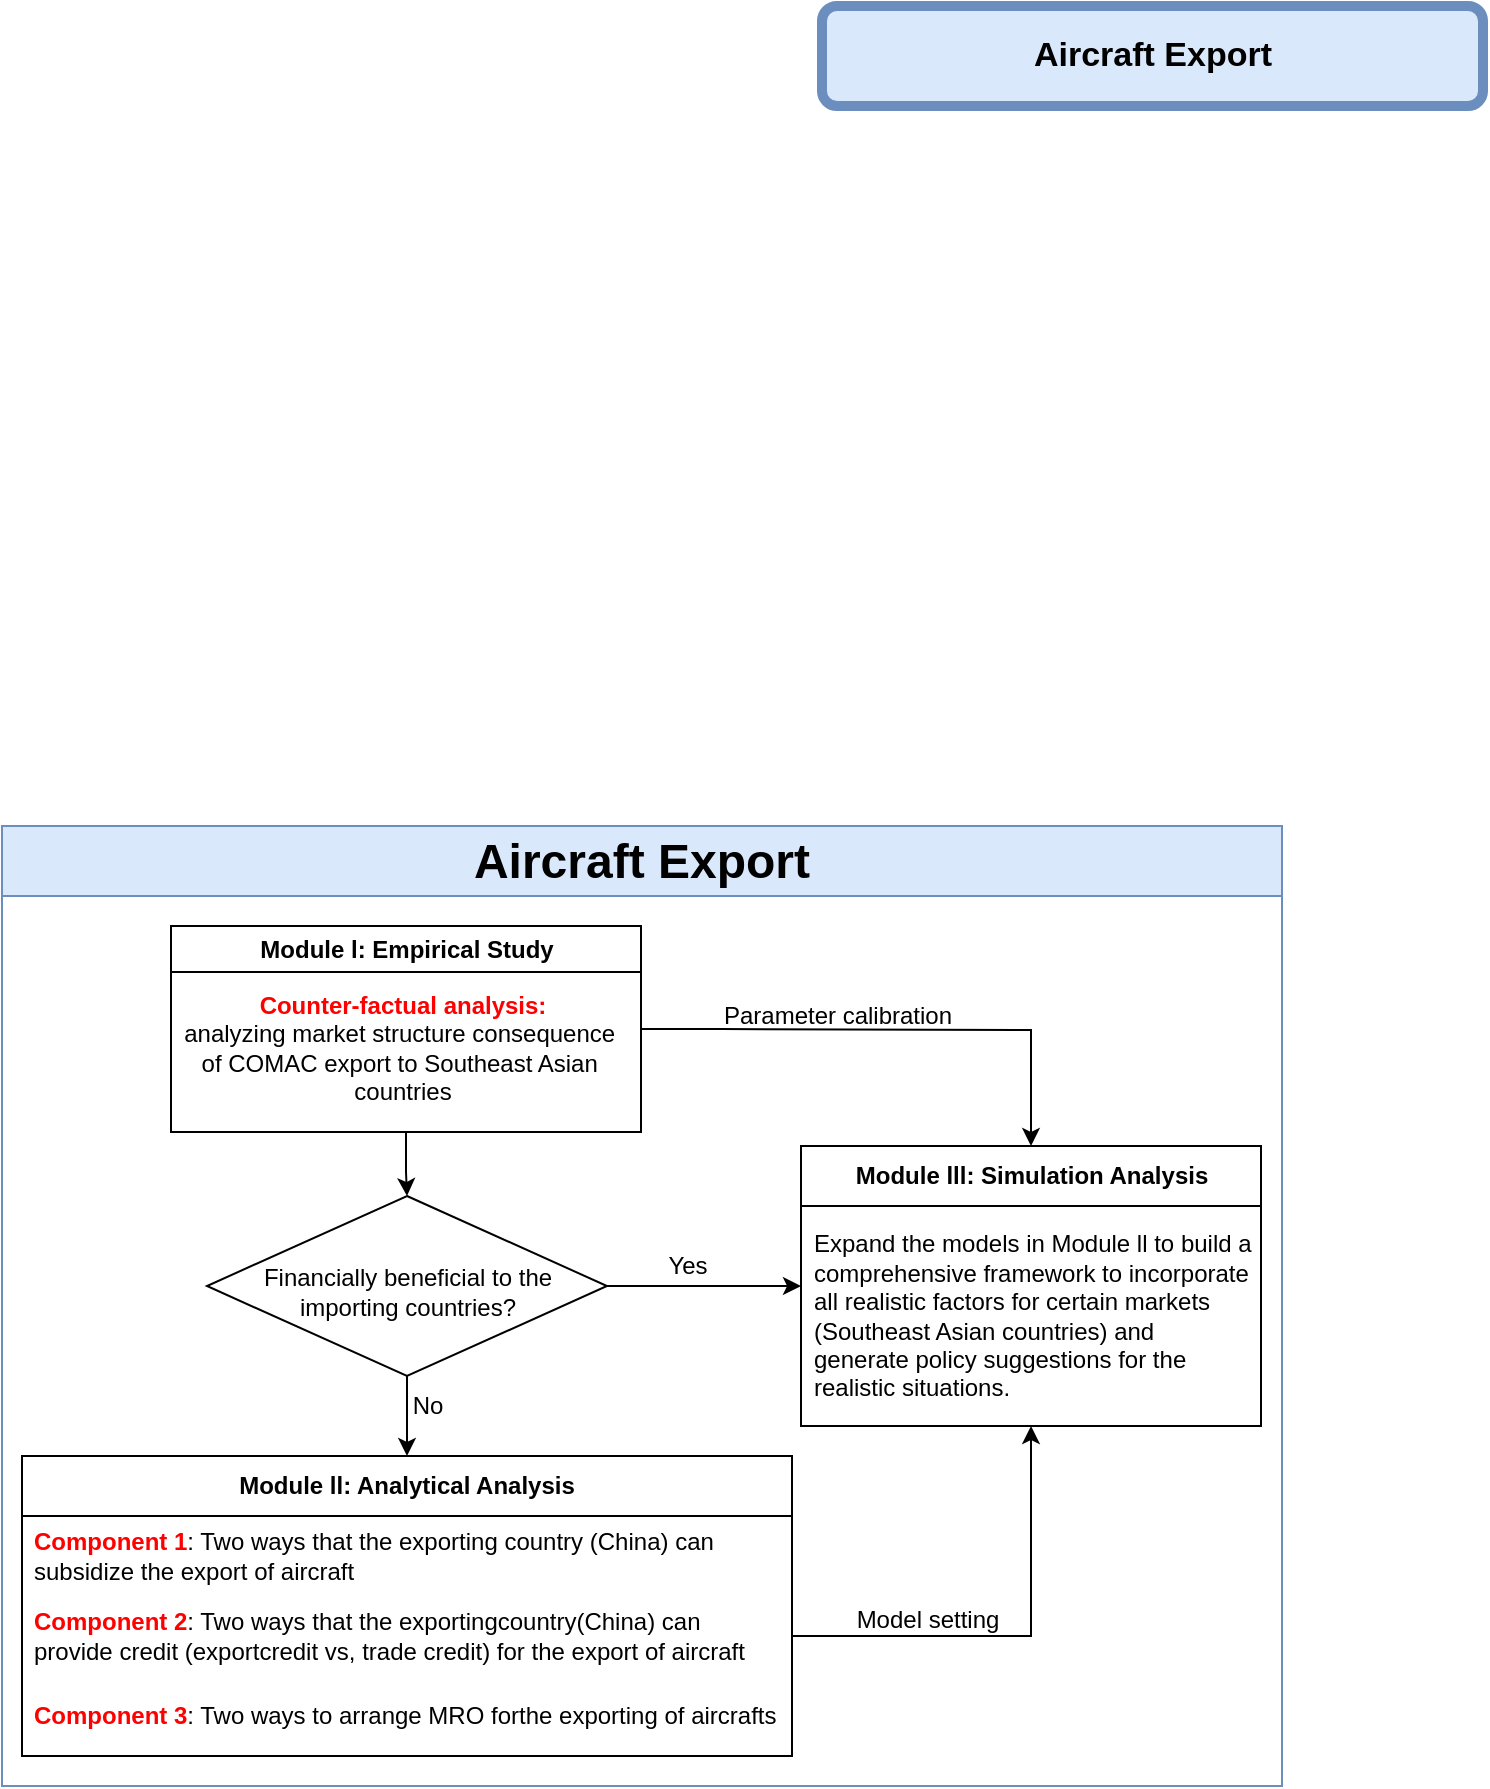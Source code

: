 <mxfile version="25.0.3">
  <diagram name="Page-1" id="bUY8VZHTXtS8tpVRDV9Z">
    <mxGraphModel dx="2284" dy="1919" grid="1" gridSize="10" guides="1" tooltips="1" connect="1" arrows="1" fold="1" page="1" pageScale="1" pageWidth="850" pageHeight="1100" math="0" shadow="0">
      <root>
        <mxCell id="0" />
        <mxCell id="1" parent="0" />
        <mxCell id="ihivDM0cx8v0_Tw8rfpg-1" style="edgeStyle=orthogonalEdgeStyle;rounded=0;orthogonalLoop=1;jettySize=auto;html=1;entryX=0.5;entryY=0;entryDx=0;entryDy=0;" edge="1" parent="1" source="ihivDM0cx8v0_Tw8rfpg-2" target="ihivDM0cx8v0_Tw8rfpg-5">
          <mxGeometry relative="1" as="geometry" />
        </mxCell>
        <mxCell id="ihivDM0cx8v0_Tw8rfpg-2" value="Module l: Empirical Study" style="swimlane;whiteSpace=wrap;html=1;" vertex="1" parent="1">
          <mxGeometry x="-615.5" y="160" width="235" height="103" as="geometry" />
        </mxCell>
        <mxCell id="ihivDM0cx8v0_Tw8rfpg-3" value="&lt;b&gt;&lt;font color=&quot;#ff0000&quot;&gt;Counter-factual analysis:&lt;/font&gt;&lt;/b&gt;&lt;div&gt;analyzing market structure consequence&amp;nbsp;&lt;/div&gt;&lt;div&gt;of&amp;nbsp;&lt;span style=&quot;background-color: initial;&quot;&gt;COMAC export to Southeast Asian&amp;nbsp;&lt;/span&gt;&lt;/div&gt;&lt;div&gt;&lt;span style=&quot;background-color: initial;&quot;&gt;countries&lt;/span&gt;&lt;/div&gt;" style="text;html=1;align=center;verticalAlign=middle;resizable=0;points=[];autosize=1;strokeColor=none;fillColor=none;" vertex="1" parent="ihivDM0cx8v0_Tw8rfpg-2">
          <mxGeometry x="-5" y="26" width="240" height="70" as="geometry" />
        </mxCell>
        <mxCell id="ihivDM0cx8v0_Tw8rfpg-4" style="edgeStyle=orthogonalEdgeStyle;rounded=0;orthogonalLoop=1;jettySize=auto;html=1;entryX=0.5;entryY=0;entryDx=0;entryDy=0;" edge="1" parent="1" source="ihivDM0cx8v0_Tw8rfpg-5" target="ihivDM0cx8v0_Tw8rfpg-7">
          <mxGeometry relative="1" as="geometry" />
        </mxCell>
        <mxCell id="ihivDM0cx8v0_Tw8rfpg-5" value="" style="rhombus;whiteSpace=wrap;html=1;" vertex="1" parent="1">
          <mxGeometry x="-597.5" y="295" width="200" height="90" as="geometry" />
        </mxCell>
        <mxCell id="ihivDM0cx8v0_Tw8rfpg-6" value="Financially beneficial to the importing countries?" style="text;html=1;align=center;verticalAlign=middle;whiteSpace=wrap;rounded=0;" vertex="1" parent="1">
          <mxGeometry x="-592.5" y="318" width="190" height="50" as="geometry" />
        </mxCell>
        <mxCell id="ihivDM0cx8v0_Tw8rfpg-7" value="&lt;b&gt;Module ll: Analytical Analysis&lt;/b&gt;" style="swimlane;fontStyle=0;childLayout=stackLayout;horizontal=1;startSize=30;horizontalStack=0;resizeParent=1;resizeParentMax=0;resizeLast=0;collapsible=1;marginBottom=0;whiteSpace=wrap;html=1;" vertex="1" parent="1">
          <mxGeometry x="-690" y="425" width="385" height="150" as="geometry" />
        </mxCell>
        <mxCell id="ihivDM0cx8v0_Tw8rfpg-8" value="&lt;b&gt;&lt;font color=&quot;#ff0000&quot;&gt;Component 1&lt;/font&gt;&lt;/b&gt;: Two ways that the exporting country (China) can subsidize the export of aircraft" style="text;strokeColor=none;fillColor=none;align=left;verticalAlign=middle;spacingLeft=4;spacingRight=4;overflow=hidden;points=[[0,0.5],[1,0.5]];portConstraint=eastwest;rotatable=0;whiteSpace=wrap;html=1;" vertex="1" parent="ihivDM0cx8v0_Tw8rfpg-7">
          <mxGeometry y="30" width="385" height="40" as="geometry" />
        </mxCell>
        <mxCell id="ihivDM0cx8v0_Tw8rfpg-9" value="&lt;b&gt;&lt;font color=&quot;#ff0000&quot;&gt;Component 2&lt;/font&gt;&lt;/b&gt;: Two ways that the exportingcountry(China) can provide credit (exportcredit vs, trade credit) for the export of aircraft" style="text;strokeColor=none;fillColor=none;align=left;verticalAlign=middle;spacingLeft=4;spacingRight=4;overflow=hidden;points=[[0,0.5],[1,0.5]];portConstraint=eastwest;rotatable=0;whiteSpace=wrap;html=1;" vertex="1" parent="ihivDM0cx8v0_Tw8rfpg-7">
          <mxGeometry y="70" width="385" height="40" as="geometry" />
        </mxCell>
        <mxCell id="ihivDM0cx8v0_Tw8rfpg-10" value="&lt;b&gt;&lt;font color=&quot;#ff0000&quot;&gt;Component 3&lt;/font&gt;&lt;/b&gt;: Two ways to arrange MRO forthe exporting of aircrafts" style="text;strokeColor=none;fillColor=none;align=left;verticalAlign=middle;spacingLeft=4;spacingRight=4;overflow=hidden;points=[[0,0.5],[1,0.5]];portConstraint=eastwest;rotatable=0;whiteSpace=wrap;html=1;" vertex="1" parent="ihivDM0cx8v0_Tw8rfpg-7">
          <mxGeometry y="110" width="385" height="40" as="geometry" />
        </mxCell>
        <mxCell id="ihivDM0cx8v0_Tw8rfpg-11" value="No" style="text;html=1;align=center;verticalAlign=middle;whiteSpace=wrap;rounded=0;" vertex="1" parent="1">
          <mxGeometry x="-517.5" y="385" width="60" height="30" as="geometry" />
        </mxCell>
        <mxCell id="ihivDM0cx8v0_Tw8rfpg-12" style="edgeStyle=orthogonalEdgeStyle;rounded=0;orthogonalLoop=1;jettySize=auto;html=1;exitX=1;exitY=0.5;exitDx=0;exitDy=0;" edge="1" parent="1" source="ihivDM0cx8v0_Tw8rfpg-2" target="ihivDM0cx8v0_Tw8rfpg-14">
          <mxGeometry relative="1" as="geometry">
            <Array as="points">
              <mxPoint x="-340.5" y="212" />
              <mxPoint x="-185.5" y="212" />
            </Array>
          </mxGeometry>
        </mxCell>
        <mxCell id="ihivDM0cx8v0_Tw8rfpg-13" style="edgeStyle=orthogonalEdgeStyle;rounded=0;orthogonalLoop=1;jettySize=auto;html=1;exitX=1;exitY=0.5;exitDx=0;exitDy=0;" edge="1" parent="1" source="ihivDM0cx8v0_Tw8rfpg-5" target="ihivDM0cx8v0_Tw8rfpg-14">
          <mxGeometry relative="1" as="geometry" />
        </mxCell>
        <mxCell id="ihivDM0cx8v0_Tw8rfpg-14" value="&lt;b&gt;Module lll: Simulation Analysis&lt;/b&gt;" style="swimlane;fontStyle=0;childLayout=stackLayout;horizontal=1;startSize=30;horizontalStack=0;resizeParent=1;resizeParentMax=0;resizeLast=0;collapsible=1;marginBottom=0;whiteSpace=wrap;html=1;" vertex="1" parent="1">
          <mxGeometry x="-300.5" y="270" width="230" height="140" as="geometry" />
        </mxCell>
        <mxCell id="ihivDM0cx8v0_Tw8rfpg-15" value="Expand the models in Module ll to build a comprehensive framework to incorporate all realistic factors for certain markets (Southeast Asian countries) and generate policy suggestions for the realistic situations." style="text;strokeColor=none;fillColor=none;align=left;verticalAlign=middle;spacingLeft=4;spacingRight=4;overflow=hidden;points=[[0,0.5],[1,0.5]];portConstraint=eastwest;rotatable=0;whiteSpace=wrap;html=1;" vertex="1" parent="ihivDM0cx8v0_Tw8rfpg-14">
          <mxGeometry y="30" width="230" height="110" as="geometry" />
        </mxCell>
        <mxCell id="ihivDM0cx8v0_Tw8rfpg-16" style="edgeStyle=orthogonalEdgeStyle;rounded=0;orthogonalLoop=1;jettySize=auto;html=1;exitX=1;exitY=0.5;exitDx=0;exitDy=0;" edge="1" parent="1" source="ihivDM0cx8v0_Tw8rfpg-9" target="ihivDM0cx8v0_Tw8rfpg-14">
          <mxGeometry relative="1" as="geometry" />
        </mxCell>
        <mxCell id="ihivDM0cx8v0_Tw8rfpg-17" value="Yes" style="text;html=1;align=center;verticalAlign=middle;whiteSpace=wrap;rounded=0;" vertex="1" parent="1">
          <mxGeometry x="-387.5" y="315" width="60" height="30" as="geometry" />
        </mxCell>
        <mxCell id="ihivDM0cx8v0_Tw8rfpg-18" value="Parameter calibration" style="text;html=1;align=center;verticalAlign=middle;whiteSpace=wrap;rounded=0;" vertex="1" parent="1">
          <mxGeometry x="-347.5" y="185" width="130" height="40" as="geometry" />
        </mxCell>
        <mxCell id="ihivDM0cx8v0_Tw8rfpg-19" value="Model setting" style="text;html=1;align=center;verticalAlign=middle;whiteSpace=wrap;rounded=0;" vertex="1" parent="1">
          <mxGeometry x="-277.5" y="492" width="80" height="30" as="geometry" />
        </mxCell>
        <mxCell id="ihivDM0cx8v0_Tw8rfpg-20" value="Aircraft Export" style="rounded=1;whiteSpace=wrap;html=1;strokeWidth=5;fillColor=#dae8fc;strokeColor=#6c8ebf;fontStyle=1;fontSize=17;" vertex="1" parent="1">
          <mxGeometry x="-290" y="-300" width="330.5" height="50" as="geometry" />
        </mxCell>
        <mxCell id="ihivDM0cx8v0_Tw8rfpg-21" value="&lt;font style=&quot;font-size: 24px;&quot;&gt;Aircraft Export&lt;/font&gt;" style="swimlane;whiteSpace=wrap;html=1;fillColor=#dae8fc;strokeColor=#6c8ebf;startSize=35;" vertex="1" parent="1">
          <mxGeometry x="-700" y="110" width="640" height="480" as="geometry" />
        </mxCell>
      </root>
    </mxGraphModel>
  </diagram>
</mxfile>
